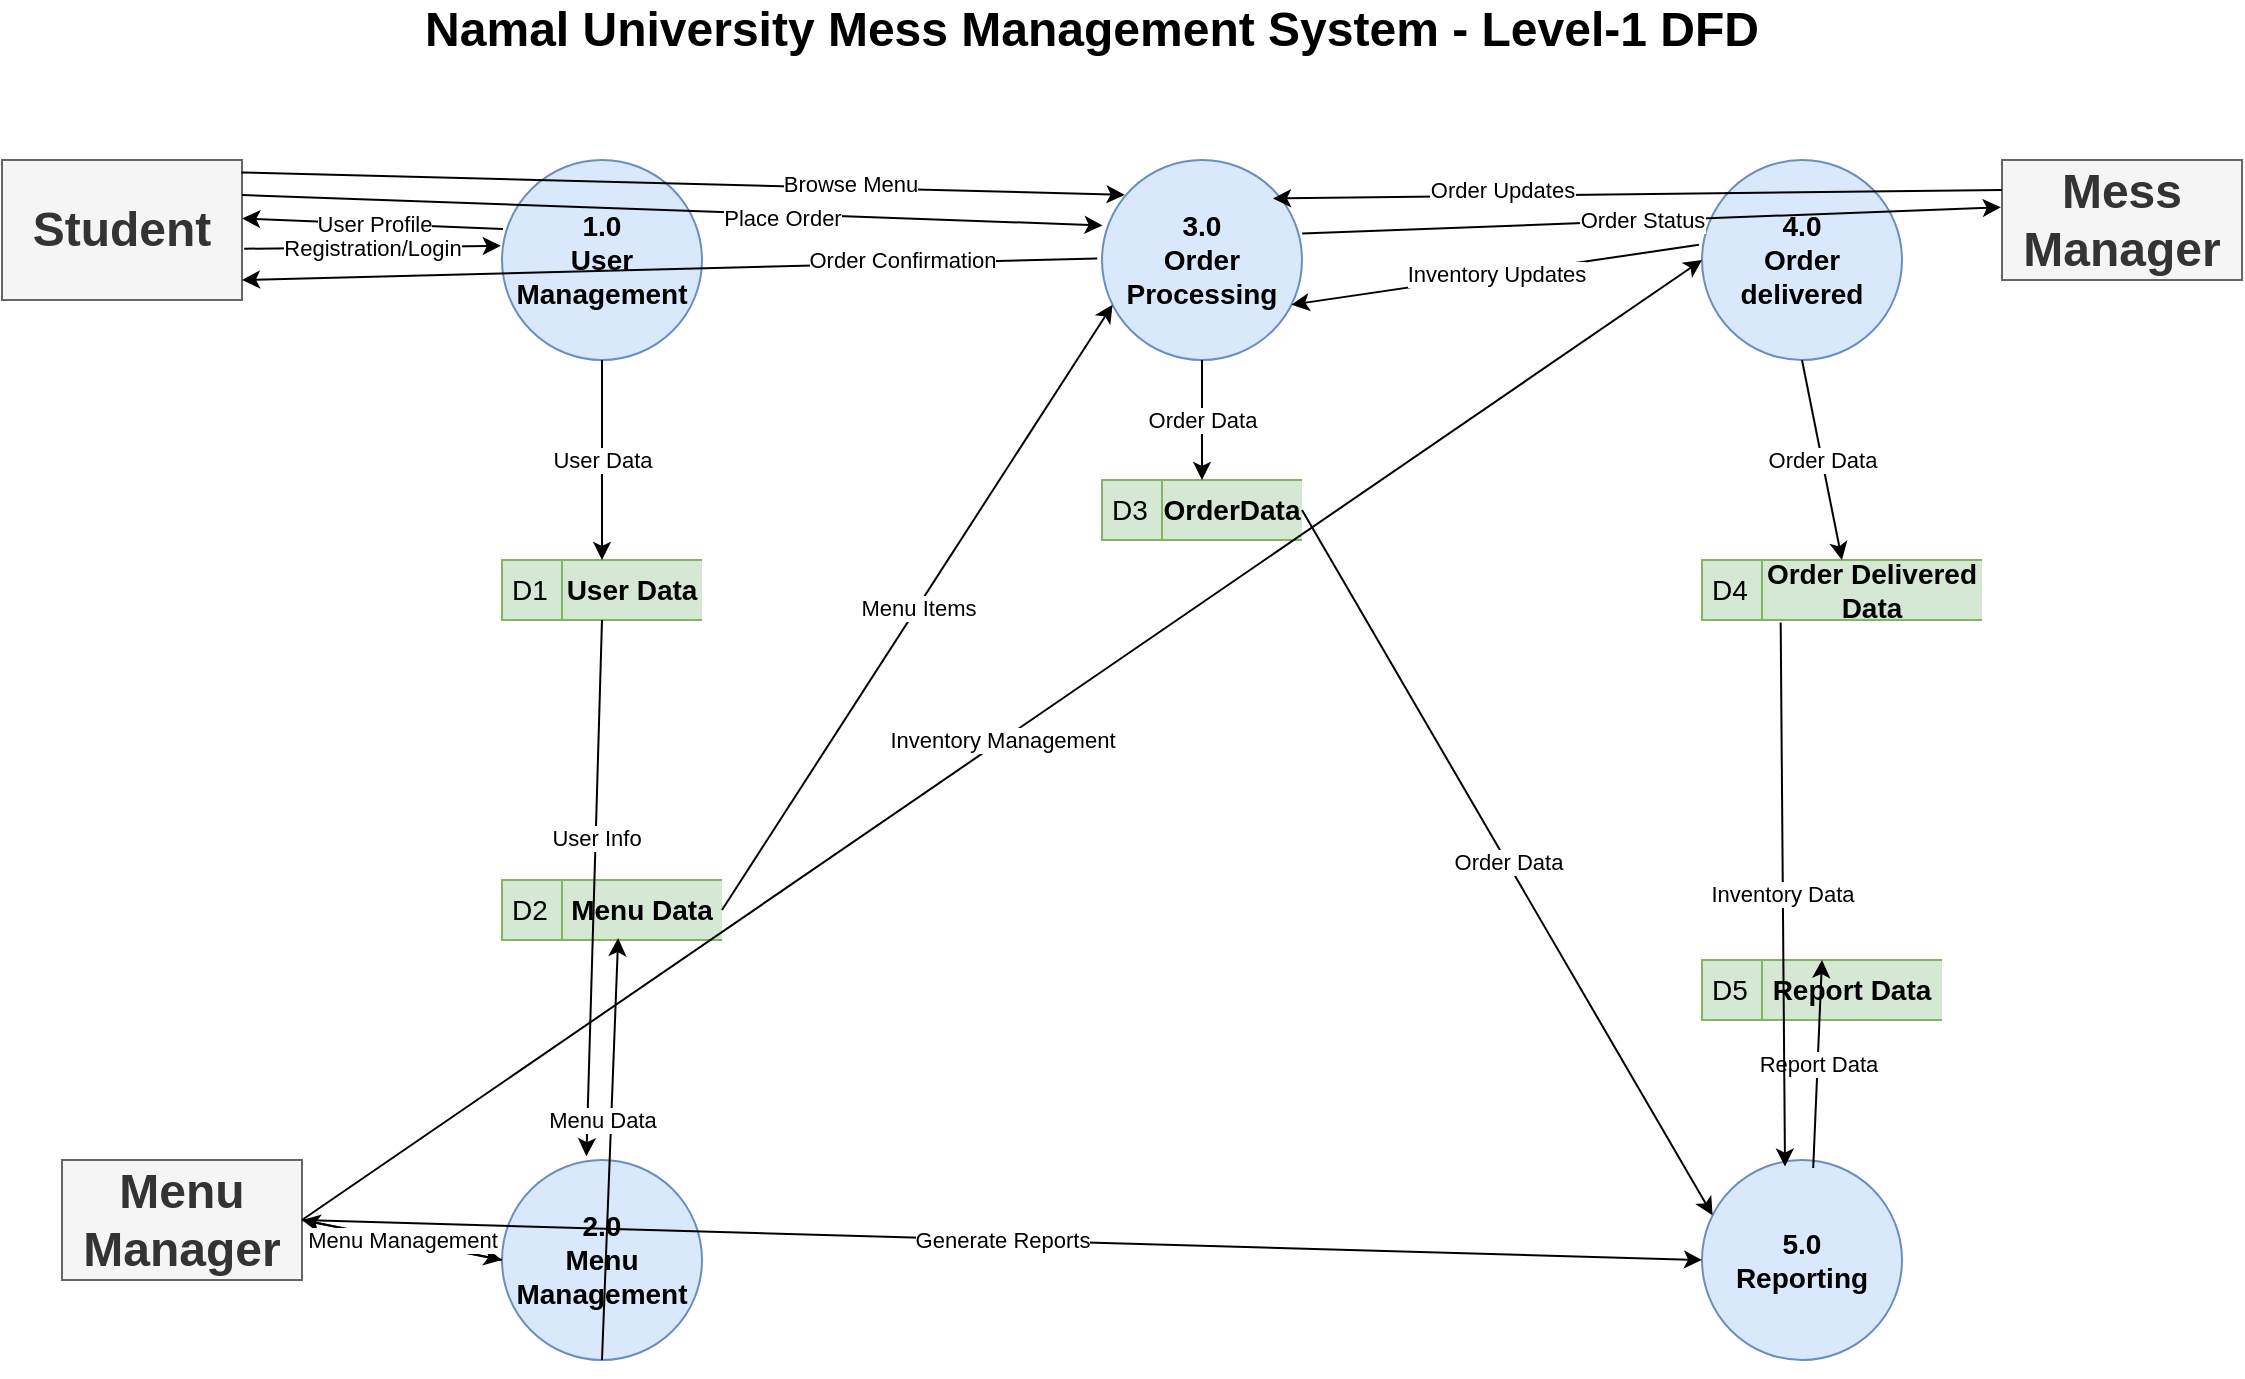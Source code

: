 <mxfile version="27.0.2">
  <diagram id="HIP3nbAZw_EuaXWnEj3U" name="Level-1 DFD">
    <mxGraphModel dx="873" dy="573" grid="1" gridSize="10" guides="1" tooltips="1" connect="1" arrows="1" fold="1" page="1" pageScale="1" pageWidth="1169" pageHeight="827" math="0" shadow="0">
      <root>
        <mxCell id="0" />
        <mxCell id="1" parent="0" />
        <mxCell id="2" value="&lt;font style=&quot;font-size: 24px;&quot;&gt;&lt;b style=&quot;&quot;&gt;Namal University Mess Management System - Level-1 DFD&lt;/b&gt;&lt;/font&gt;" style="text;html=1;strokeColor=none;fillColor=none;align=center;verticalAlign=middle;whiteSpace=wrap;rounded=0;" parent="1" vertex="1">
          <mxGeometry x="220" y="20" width="670" height="30" as="geometry" />
        </mxCell>
        <mxCell id="3" value="&lt;font style=&quot;font-size: 24px;&quot;&gt;&lt;b&gt;Student&lt;/b&gt;&lt;/font&gt;" style="rounded=0;whiteSpace=wrap;html=1;fillColor=#f5f5f5;fontColor=#333333;strokeColor=#666666;" parent="1" vertex="1">
          <mxGeometry x="10" y="100" width="120" height="70" as="geometry" />
        </mxCell>
        <mxCell id="4" value="&lt;font style=&quot;font-size: 24px;&quot;&gt;&lt;b&gt;Menu Manager&lt;/b&gt;&lt;/font&gt;" style="rounded=0;whiteSpace=wrap;html=1;fillColor=#f5f5f5;fontColor=#333333;strokeColor=#666666;" parent="1" vertex="1">
          <mxGeometry x="40" y="600" width="120" height="60" as="geometry" />
        </mxCell>
        <mxCell id="5" value="&lt;font style=&quot;font-size: 24px;&quot;&gt;&lt;b&gt;Mess Manager&lt;/b&gt;&lt;/font&gt;" style="rounded=0;whiteSpace=wrap;html=1;fillColor=#f5f5f5;fontColor=#333333;strokeColor=#666666;" parent="1" vertex="1">
          <mxGeometry x="1010" y="100" width="120" height="60" as="geometry" />
        </mxCell>
        <mxCell id="7" value="&lt;font style=&quot;font-size: 14px;&quot;&gt;&lt;b&gt;1.0&lt;br&gt;User &lt;br&gt;Management&lt;/b&gt;&lt;/font&gt;" style="ellipse;whiteSpace=wrap;html=1;aspect=fixed;fillColor=#dae8fc;strokeColor=#6c8ebf;" parent="1" vertex="1">
          <mxGeometry x="260" y="100" width="100" height="100" as="geometry" />
        </mxCell>
        <mxCell id="8" value="&lt;font style=&quot;font-size: 14px;&quot;&gt;&lt;b&gt;2.0&lt;br&gt;Menu&lt;br&gt;Management&lt;/b&gt;&lt;/font&gt;" style="ellipse;whiteSpace=wrap;html=1;aspect=fixed;fillColor=#dae8fc;strokeColor=#6c8ebf;" parent="1" vertex="1">
          <mxGeometry x="260" y="600" width="100" height="100" as="geometry" />
        </mxCell>
        <mxCell id="9" value="&lt;font style=&quot;font-size: 14px;&quot;&gt;&lt;b&gt;3.0&lt;br&gt;Order&lt;br&gt;Processing&lt;/b&gt;&lt;/font&gt;" style="ellipse;whiteSpace=wrap;html=1;aspect=fixed;fillColor=#dae8fc;strokeColor=#6c8ebf;" parent="1" vertex="1">
          <mxGeometry x="560" y="100" width="100" height="100" as="geometry" />
        </mxCell>
        <mxCell id="11" value="&lt;font style=&quot;font-size: 14px;&quot;&gt;&lt;b&gt;4.0&lt;br&gt;Order delivered&lt;br&gt;&lt;/b&gt;&lt;/font&gt;" style="ellipse;whiteSpace=wrap;html=1;aspect=fixed;fillColor=#dae8fc;strokeColor=#6c8ebf;" parent="1" vertex="1">
          <mxGeometry x="860" y="100" width="100" height="100" as="geometry" />
        </mxCell>
        <mxCell id="12" value="&lt;font style=&quot;font-size: 14px;&quot;&gt;&lt;b&gt;5.0&lt;br&gt;Reporting&lt;/b&gt;&lt;/font&gt;" style="ellipse;whiteSpace=wrap;html=1;aspect=fixed;fillColor=#dae8fc;strokeColor=#6c8ebf;" parent="1" vertex="1">
          <mxGeometry x="860" y="600" width="100" height="100" as="geometry" />
        </mxCell>
        <mxCell id="13" value="&lt;font style=&quot;font-size: 14px;&quot;&gt;D1&lt;/font&gt;" style="html=1;dashed=0;whiteSpace=wrap;shape=mxgraph.dfd.dataStoreID;align=left;spacingLeft=3;points=[[0,0],[0.5,0],[1,0],[0,0.5],[1,0.5],[0,1],[0.5,1],[1,1]];fillColor=#d5e8d4;strokeColor=#82b366;" parent="1" vertex="1">
          <mxGeometry x="260" y="300" width="100" height="30" as="geometry" />
        </mxCell>
        <mxCell id="14" value="&lt;font style=&quot;font-size: 14px;&quot;&gt;&lt;b&gt;User  Data&lt;/b&gt;&lt;/font&gt;" style="text;html=1;strokeColor=none;fillColor=none;align=center;verticalAlign=middle;whiteSpace=wrap;rounded=0;" parent="1" vertex="1">
          <mxGeometry x="290" y="300" width="70" height="30" as="geometry" />
        </mxCell>
        <mxCell id="15" value="&lt;font style=&quot;font-size: 14px;&quot;&gt;D2&lt;/font&gt;" style="html=1;dashed=0;whiteSpace=wrap;shape=mxgraph.dfd.dataStoreID;align=left;spacingLeft=3;points=[[0,0],[0.5,0],[1,0],[0,0.5],[1,0.5],[0,1],[0.5,1],[1,1]];fillColor=#d5e8d4;strokeColor=#82b366;" parent="1" vertex="1">
          <mxGeometry x="260" y="460" width="110" height="30" as="geometry" />
        </mxCell>
        <mxCell id="16" value="&lt;font style=&quot;font-size: 14px;&quot;&gt;&lt;b&gt;Menu Data&lt;/b&gt;&lt;/font&gt;" style="text;html=1;strokeColor=none;fillColor=none;align=center;verticalAlign=middle;whiteSpace=wrap;rounded=0;" parent="1" vertex="1">
          <mxGeometry x="290" y="460" width="80" height="30" as="geometry" />
        </mxCell>
        <mxCell id="17" value="&lt;font style=&quot;font-size: 14px;&quot;&gt;D3&lt;/font&gt;" style="html=1;dashed=0;whiteSpace=wrap;shape=mxgraph.dfd.dataStoreID;align=left;spacingLeft=3;points=[[0,0],[0.5,0],[1,0],[0,0.5],[1,0.5],[0,1],[0.5,1],[1,1]];fillColor=#d5e8d4;strokeColor=#82b366;" parent="1" vertex="1">
          <mxGeometry x="560" y="260" width="100" height="30" as="geometry" />
        </mxCell>
        <mxCell id="18" value="&lt;font style=&quot;font-size: 14px;&quot;&gt;&lt;b&gt;OrderData&lt;/b&gt;&lt;/font&gt;" style="text;html=1;strokeColor=none;fillColor=none;align=center;verticalAlign=middle;whiteSpace=wrap;rounded=0;" parent="1" vertex="1">
          <mxGeometry x="590" y="260" width="70" height="30" as="geometry" />
        </mxCell>
        <mxCell id="21" value="&lt;font style=&quot;font-size: 14px;&quot;&gt;D4&lt;/font&gt;" style="html=1;dashed=0;whiteSpace=wrap;shape=mxgraph.dfd.dataStoreID;align=left;spacingLeft=3;points=[[0,0],[0.5,0],[1,0],[0,0.5],[1,0.5],[0,1],[0.5,1],[1,1]];fillColor=#d5e8d4;strokeColor=#82b366;" parent="1" vertex="1">
          <mxGeometry x="860" y="300" width="140" height="30" as="geometry" />
        </mxCell>
        <mxCell id="22" value="&lt;font style=&quot;font-size: 14px;&quot;&gt;&lt;b&gt;Order Delivered Data&lt;/b&gt;&lt;/font&gt;" style="text;html=1;strokeColor=none;fillColor=none;align=center;verticalAlign=middle;whiteSpace=wrap;rounded=0;" parent="1" vertex="1">
          <mxGeometry x="890" y="300" width="110" height="30" as="geometry" />
        </mxCell>
        <mxCell id="23" value="&lt;font style=&quot;font-size: 14px;&quot;&gt;D5&lt;/font&gt;" style="html=1;dashed=0;whiteSpace=wrap;shape=mxgraph.dfd.dataStoreID;align=left;spacingLeft=3;points=[[0,0],[0.5,0],[1,0],[0,0.5],[1,0.5],[0,1],[0.5,1],[1,1]];fillColor=#d5e8d4;strokeColor=#82b366;" parent="1" vertex="1">
          <mxGeometry x="860" y="500" width="120" height="30" as="geometry" />
        </mxCell>
        <mxCell id="24" value="&lt;font style=&quot;font-size: 14px;&quot;&gt;&lt;b&gt;Report Data&lt;/b&gt;&lt;/font&gt;" style="text;html=1;strokeColor=none;fillColor=none;align=center;verticalAlign=middle;whiteSpace=wrap;rounded=0;" parent="1" vertex="1">
          <mxGeometry x="890" y="500" width="90" height="30" as="geometry" />
        </mxCell>
        <mxCell id="25" value="Registration/Login" style="endArrow=classic;html=1;rounded=0;exitX=1.009;exitY=0.634;exitDx=0;exitDy=0;entryX=-0.006;entryY=0.429;entryDx=0;entryDy=0;exitPerimeter=0;entryPerimeter=0;" parent="1" source="3" target="7" edge="1">
          <mxGeometry width="50" height="50" relative="1" as="geometry" />
        </mxCell>
        <mxCell id="26" value="User  Profile" style="endArrow=classic;html=1;rounded=0;exitX=0.005;exitY=0.339;exitDx=0;exitDy=0;entryX=1.001;entryY=0.417;entryDx=0;entryDy=0;exitPerimeter=0;entryPerimeter=0;" parent="1" target="3" edge="1">
          <mxGeometry width="50" height="50" relative="1" as="geometry">
            <mxPoint x="260.5" y="134.45" as="sourcePoint" />
            <mxPoint x="130.0" y="125.55" as="targetPoint" />
          </mxGeometry>
        </mxCell>
        <mxCell id="27" value="User  Data" style="endArrow=classic;html=1;rounded=0;exitX=0.5;exitY=1;exitDx=0;exitDy=0;entryX=0.5;entryY=0;entryDx=0;entryDy=0;" parent="1" source="7" target="13" edge="1">
          <mxGeometry width="50" height="50" relative="1" as="geometry" />
        </mxCell>
        <mxCell id="28" value="User  Info" style="endArrow=classic;html=1;rounded=0;exitX=0.5;exitY=1;exitDx=0;exitDy=0;entryX=0.422;entryY=-0.019;entryDx=0;entryDy=0;entryPerimeter=0;" parent="1" source="13" target="8" edge="1">
          <mxGeometry x="-0.185" width="50" height="50" relative="1" as="geometry">
            <mxPoint as="offset" />
          </mxGeometry>
        </mxCell>
        <mxCell id="29" value="Menu Updates" style="endArrow=classic;html=1;rounded=0;exitX=0;exitY=0.5;exitDx=0;exitDy=0;entryX=1;entryY=0.5;entryDx=0;entryDy=0;" parent="1" source="8" target="4" edge="1">
          <mxGeometry width="50" height="50" relative="1" as="geometry" />
        </mxCell>
        <mxCell id="30" value="Menu Management" style="endArrow=classic;html=1;rounded=0;exitX=1;exitY=0.5;exitDx=0;exitDy=0;entryX=0;entryY=0.5;entryDx=0;entryDy=0;" parent="1" source="4" target="8" edge="1">
          <mxGeometry width="50" height="50" relative="1" as="geometry" />
        </mxCell>
        <mxCell id="31" value="Menu Data" style="endArrow=classic;html=1;rounded=0;exitX=0.5;exitY=1;exitDx=0;exitDy=0;entryX=0.351;entryY=0.968;entryDx=0;entryDy=0;entryPerimeter=0;" parent="1" source="8" target="16" edge="1">
          <mxGeometry x="0.136" y="5" width="50" height="50" relative="1" as="geometry">
            <mxPoint x="315" y="490" as="targetPoint" />
            <mxPoint as="offset" />
          </mxGeometry>
        </mxCell>
        <mxCell id="32" value="Browse Menu" style="endArrow=classic;html=1;rounded=0;exitX=0.997;exitY=0.089;exitDx=0;exitDy=0;entryX=0.113;entryY=0.174;entryDx=0;entryDy=0;exitPerimeter=0;entryPerimeter=0;" parent="1" source="3" target="9" edge="1">
          <mxGeometry x="0.377" y="2" width="50" height="50" relative="1" as="geometry">
            <mxPoint x="140.0" y="100.0" as="sourcePoint" />
            <mxPoint x="574.439" y="118.399" as="targetPoint" />
            <mxPoint as="offset" />
          </mxGeometry>
        </mxCell>
        <mxCell id="33" value="Menu Items" style="endArrow=classic;html=1;rounded=0;exitX=1;exitY=0.5;exitDx=0;exitDy=0;entryX=0;entryY=0.75;entryDx=0;entryDy=0;" parent="1" source="15" target="9" edge="1">
          <mxGeometry width="50" height="50" relative="1" as="geometry" />
        </mxCell>
        <mxCell id="34" value="Place Order" style="endArrow=classic;html=1;rounded=0;exitX=1;exitY=0.25;exitDx=0;exitDy=0;entryX=0.003;entryY=0.327;entryDx=0;entryDy=0;entryPerimeter=0;" parent="1" source="3" target="9" edge="1">
          <mxGeometry x="0.257" y="-2" width="50" height="50" relative="1" as="geometry">
            <mxPoint as="offset" />
          </mxGeometry>
        </mxCell>
        <mxCell id="35" value="Order Confirmation" style="endArrow=classic;html=1;rounded=0;exitX=-0.024;exitY=0.492;exitDx=0;exitDy=0;exitPerimeter=0;" parent="1" source="9" edge="1">
          <mxGeometry x="-0.544" y="-2" width="50" height="50" relative="1" as="geometry">
            <mxPoint x="520" y="150.0" as="sourcePoint" />
            <mxPoint x="130" y="160" as="targetPoint" />
            <mxPoint as="offset" />
          </mxGeometry>
        </mxCell>
        <mxCell id="36" value="Order Data" style="endArrow=classic;html=1;rounded=0;exitX=0.5;exitY=1;exitDx=0;exitDy=0;entryX=0.5;entryY=0;entryDx=0;entryDy=0;" parent="1" source="9" target="17" edge="1">
          <mxGeometry width="50" height="50" relative="1" as="geometry" />
        </mxCell>
        <mxCell id="41" value="Order Status" style="endArrow=classic;html=1;rounded=0;exitX=1.001;exitY=0.368;exitDx=0;exitDy=0;entryX=-0.005;entryY=0.394;entryDx=0;entryDy=0;exitPerimeter=0;entryPerimeter=0;" parent="1" source="9" target="5" edge="1">
          <mxGeometry x="-0.027" width="50" height="50" relative="1" as="geometry">
            <mxPoint as="offset" />
          </mxGeometry>
        </mxCell>
        <mxCell id="42" value="Order Updates" style="endArrow=classic;html=1;rounded=0;exitX=0;exitY=0.25;exitDx=0;exitDy=0;entryX=0.855;entryY=0.192;entryDx=0;entryDy=0;entryPerimeter=0;" parent="1" source="5" target="9" edge="1">
          <mxGeometry x="0.372" y="-3" width="50" height="50" relative="1" as="geometry">
            <mxPoint x="1010" y="102.36" as="sourcePoint" />
            <mxPoint x="654.721" y="99.999" as="targetPoint" />
            <mxPoint as="offset" />
          </mxGeometry>
        </mxCell>
        <mxCell id="43" value="Inventory Updates" style="endArrow=classic;html=1;rounded=0;exitX=-0.015;exitY=0.424;exitDx=0;exitDy=0;entryX=1;entryY=0.75;entryDx=0;entryDy=0;exitPerimeter=0;" parent="1" source="11" target="9" edge="1">
          <mxGeometry width="50" height="50" relative="1" as="geometry" />
        </mxCell>
        <mxCell id="44" value="Order Data" style="endArrow=classic;html=1;rounded=0;exitX=0.5;exitY=1;exitDx=0;exitDy=0;entryX=0.5;entryY=0;entryDx=0;entryDy=0;" parent="1" source="11" target="21" edge="1">
          <mxGeometry width="50" height="50" relative="1" as="geometry" />
        </mxCell>
        <mxCell id="45" value="Inventory Management" style="endArrow=classic;html=1;rounded=0;exitX=1;exitY=0.5;exitDx=0;exitDy=0;entryX=0;entryY=0.5;entryDx=0;entryDy=0;" parent="1" source="4" target="11" edge="1">
          <mxGeometry width="50" height="50" relative="1" as="geometry" />
        </mxCell>
        <mxCell id="46" value="Generate Reports" style="endArrow=classic;html=1;rounded=0;exitX=1;exitY=0.5;exitDx=0;exitDy=0;entryX=0;entryY=0.5;entryDx=0;entryDy=0;" parent="1" source="4" target="12" edge="1">
          <mxGeometry width="50" height="50" relative="1" as="geometry" />
        </mxCell>
        <mxCell id="47" value="Report Data" style="endArrow=classic;html=1;rounded=0;exitX=0.556;exitY=0.04;exitDx=0;exitDy=0;entryX=0.5;entryY=0;entryDx=0;entryDy=0;exitPerimeter=0;" parent="1" source="12" target="23" edge="1">
          <mxGeometry width="50" height="50" relative="1" as="geometry" />
        </mxCell>
        <mxCell id="48" value="Order Data" style="endArrow=classic;html=1;rounded=0;exitX=1;exitY=0.5;exitDx=0;exitDy=0;entryX=0;entryY=0.25;entryDx=0;entryDy=0;" parent="1" source="17" target="12" edge="1">
          <mxGeometry width="50" height="50" relative="1" as="geometry" />
        </mxCell>
        <mxCell id="50" value="Inventory Data" style="endArrow=classic;html=1;rounded=0;exitX=0.281;exitY=1.043;exitDx=0;exitDy=0;entryX=0.415;entryY=0.033;entryDx=0;entryDy=0;entryPerimeter=0;exitPerimeter=0;" parent="1" source="21" target="12" edge="1">
          <mxGeometry width="50" height="50" relative="1" as="geometry" />
        </mxCell>
      </root>
    </mxGraphModel>
  </diagram>
</mxfile>
